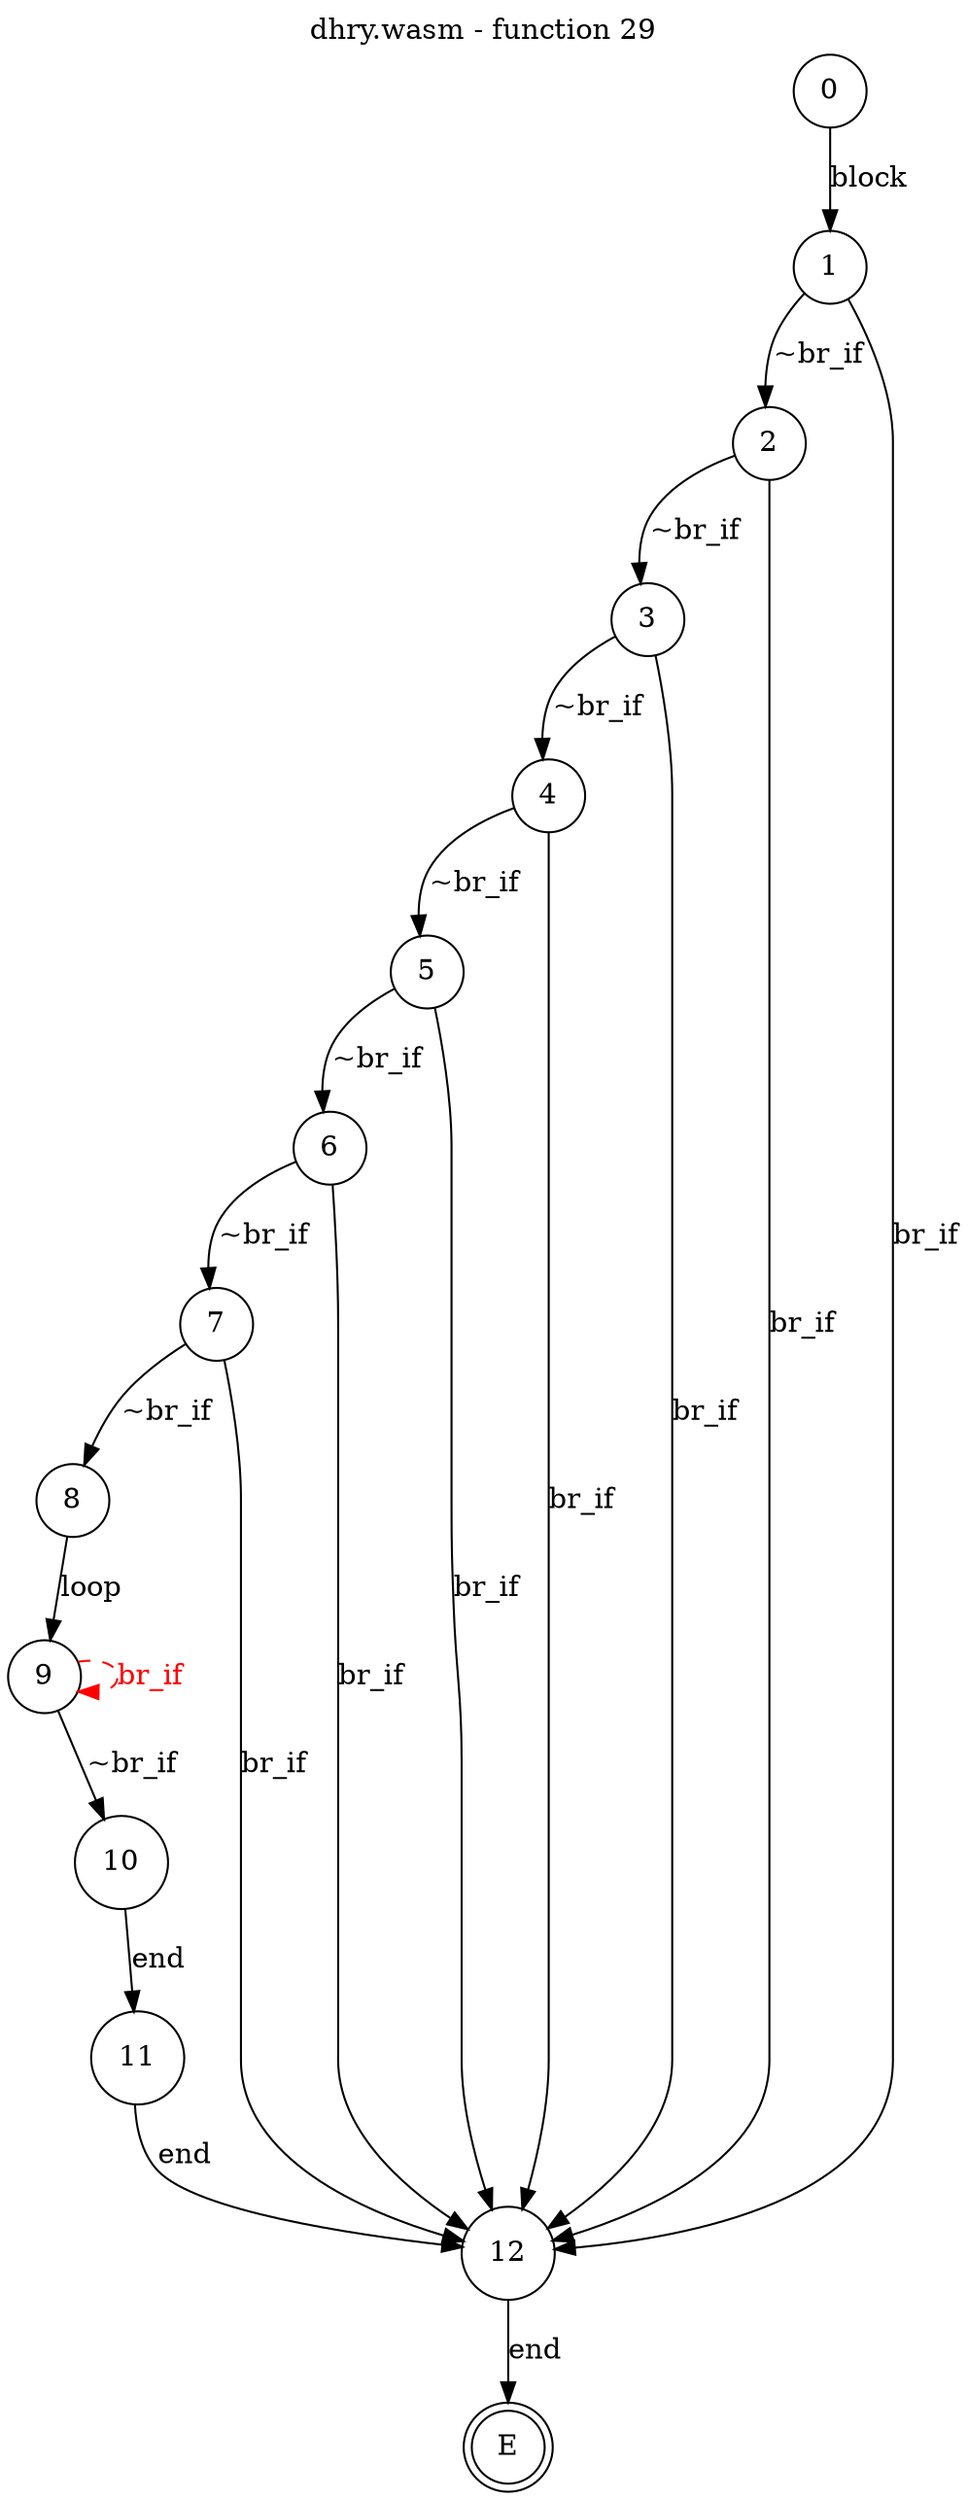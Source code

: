 digraph finite_state_machine {
    label = "dhry.wasm - function 29"
    labelloc =  t
    labelfontsize = 16
    labelfontcolor = black
    labelfontname = "Helvetica"
    node [shape = doublecircle]; E ;
node [shape=circle, fontcolor=black, style="", label="0"]0
node [shape=circle, fontcolor=black, style="", label="1"]1
node [shape=circle, fontcolor=black, style="", label="2"]2
node [shape=circle, fontcolor=black, style="", label="3"]3
node [shape=circle, fontcolor=black, style="", label="4"]4
node [shape=circle, fontcolor=black, style="", label="5"]5
node [shape=circle, fontcolor=black, style="", label="6"]6
node [shape=circle, fontcolor=black, style="", label="7"]7
node [shape=circle, fontcolor=black, style="", label="8"]8
node [shape=circle, fontcolor=black, style="", label="9"]9
node [shape=circle, fontcolor=black, style="", label="10"]10
node [shape=circle, fontcolor=black, style="", label="11"]11
node [shape=circle, fontcolor=black, style="", label="12"]12
node [shape=circle, fontcolor=black, style="", label="E"]E
    0 -> 1[label="block"];
    1 -> 2[label="~br_if"];
    1 -> 12[label="br_if"];
    2 -> 3[label="~br_if"];
    2 -> 12[label="br_if"];
    3 -> 4[label="~br_if"];
    3 -> 12[label="br_if"];
    4 -> 5[label="~br_if"];
    4 -> 12[label="br_if"];
    5 -> 6[label="~br_if"];
    5 -> 12[label="br_if"];
    6 -> 7[label="~br_if"];
    6 -> 12[label="br_if"];
    7 -> 8[label="~br_if"];
    7 -> 12[label="br_if"];
    8 -> 9[label="loop"];
    9 -> 10[label="~br_if"];
    9 -> 9[style="dashed" color="red" fontcolor="red" label="br_if"];
    10 -> 11[label="end"];
    11 -> 12[label="end"];
    12 -> E[label="end"];
}
